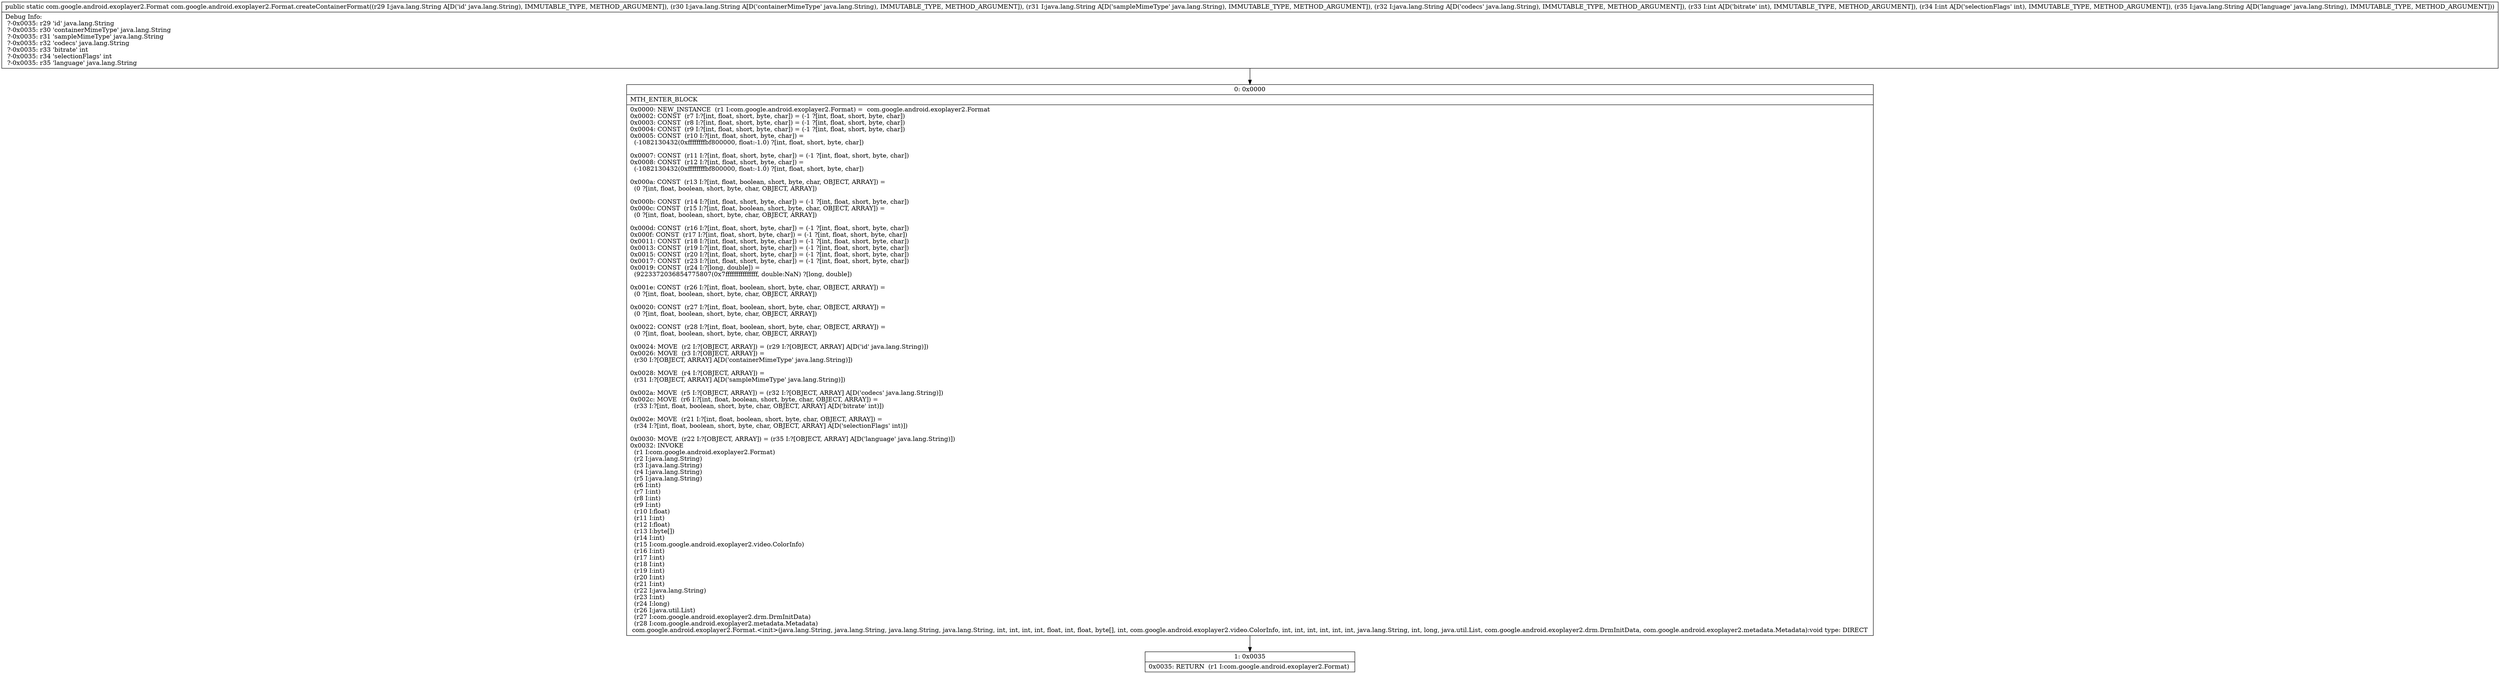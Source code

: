 digraph "CFG forcom.google.android.exoplayer2.Format.createContainerFormat(Ljava\/lang\/String;Ljava\/lang\/String;Ljava\/lang\/String;Ljava\/lang\/String;IILjava\/lang\/String;)Lcom\/google\/android\/exoplayer2\/Format;" {
Node_0 [shape=record,label="{0\:\ 0x0000|MTH_ENTER_BLOCK\l|0x0000: NEW_INSTANCE  (r1 I:com.google.android.exoplayer2.Format) =  com.google.android.exoplayer2.Format \l0x0002: CONST  (r7 I:?[int, float, short, byte, char]) = (\-1 ?[int, float, short, byte, char]) \l0x0003: CONST  (r8 I:?[int, float, short, byte, char]) = (\-1 ?[int, float, short, byte, char]) \l0x0004: CONST  (r9 I:?[int, float, short, byte, char]) = (\-1 ?[int, float, short, byte, char]) \l0x0005: CONST  (r10 I:?[int, float, short, byte, char]) = \l  (\-1082130432(0xffffffffbf800000, float:\-1.0) ?[int, float, short, byte, char])\l \l0x0007: CONST  (r11 I:?[int, float, short, byte, char]) = (\-1 ?[int, float, short, byte, char]) \l0x0008: CONST  (r12 I:?[int, float, short, byte, char]) = \l  (\-1082130432(0xffffffffbf800000, float:\-1.0) ?[int, float, short, byte, char])\l \l0x000a: CONST  (r13 I:?[int, float, boolean, short, byte, char, OBJECT, ARRAY]) = \l  (0 ?[int, float, boolean, short, byte, char, OBJECT, ARRAY])\l \l0x000b: CONST  (r14 I:?[int, float, short, byte, char]) = (\-1 ?[int, float, short, byte, char]) \l0x000c: CONST  (r15 I:?[int, float, boolean, short, byte, char, OBJECT, ARRAY]) = \l  (0 ?[int, float, boolean, short, byte, char, OBJECT, ARRAY])\l \l0x000d: CONST  (r16 I:?[int, float, short, byte, char]) = (\-1 ?[int, float, short, byte, char]) \l0x000f: CONST  (r17 I:?[int, float, short, byte, char]) = (\-1 ?[int, float, short, byte, char]) \l0x0011: CONST  (r18 I:?[int, float, short, byte, char]) = (\-1 ?[int, float, short, byte, char]) \l0x0013: CONST  (r19 I:?[int, float, short, byte, char]) = (\-1 ?[int, float, short, byte, char]) \l0x0015: CONST  (r20 I:?[int, float, short, byte, char]) = (\-1 ?[int, float, short, byte, char]) \l0x0017: CONST  (r23 I:?[int, float, short, byte, char]) = (\-1 ?[int, float, short, byte, char]) \l0x0019: CONST  (r24 I:?[long, double]) = \l  (9223372036854775807(0x7fffffffffffffff, double:NaN) ?[long, double])\l \l0x001e: CONST  (r26 I:?[int, float, boolean, short, byte, char, OBJECT, ARRAY]) = \l  (0 ?[int, float, boolean, short, byte, char, OBJECT, ARRAY])\l \l0x0020: CONST  (r27 I:?[int, float, boolean, short, byte, char, OBJECT, ARRAY]) = \l  (0 ?[int, float, boolean, short, byte, char, OBJECT, ARRAY])\l \l0x0022: CONST  (r28 I:?[int, float, boolean, short, byte, char, OBJECT, ARRAY]) = \l  (0 ?[int, float, boolean, short, byte, char, OBJECT, ARRAY])\l \l0x0024: MOVE  (r2 I:?[OBJECT, ARRAY]) = (r29 I:?[OBJECT, ARRAY] A[D('id' java.lang.String)]) \l0x0026: MOVE  (r3 I:?[OBJECT, ARRAY]) = \l  (r30 I:?[OBJECT, ARRAY] A[D('containerMimeType' java.lang.String)])\l \l0x0028: MOVE  (r4 I:?[OBJECT, ARRAY]) = \l  (r31 I:?[OBJECT, ARRAY] A[D('sampleMimeType' java.lang.String)])\l \l0x002a: MOVE  (r5 I:?[OBJECT, ARRAY]) = (r32 I:?[OBJECT, ARRAY] A[D('codecs' java.lang.String)]) \l0x002c: MOVE  (r6 I:?[int, float, boolean, short, byte, char, OBJECT, ARRAY]) = \l  (r33 I:?[int, float, boolean, short, byte, char, OBJECT, ARRAY] A[D('bitrate' int)])\l \l0x002e: MOVE  (r21 I:?[int, float, boolean, short, byte, char, OBJECT, ARRAY]) = \l  (r34 I:?[int, float, boolean, short, byte, char, OBJECT, ARRAY] A[D('selectionFlags' int)])\l \l0x0030: MOVE  (r22 I:?[OBJECT, ARRAY]) = (r35 I:?[OBJECT, ARRAY] A[D('language' java.lang.String)]) \l0x0032: INVOKE  \l  (r1 I:com.google.android.exoplayer2.Format)\l  (r2 I:java.lang.String)\l  (r3 I:java.lang.String)\l  (r4 I:java.lang.String)\l  (r5 I:java.lang.String)\l  (r6 I:int)\l  (r7 I:int)\l  (r8 I:int)\l  (r9 I:int)\l  (r10 I:float)\l  (r11 I:int)\l  (r12 I:float)\l  (r13 I:byte[])\l  (r14 I:int)\l  (r15 I:com.google.android.exoplayer2.video.ColorInfo)\l  (r16 I:int)\l  (r17 I:int)\l  (r18 I:int)\l  (r19 I:int)\l  (r20 I:int)\l  (r21 I:int)\l  (r22 I:java.lang.String)\l  (r23 I:int)\l  (r24 I:long)\l  (r26 I:java.util.List)\l  (r27 I:com.google.android.exoplayer2.drm.DrmInitData)\l  (r28 I:com.google.android.exoplayer2.metadata.Metadata)\l com.google.android.exoplayer2.Format.\<init\>(java.lang.String, java.lang.String, java.lang.String, java.lang.String, int, int, int, int, float, int, float, byte[], int, com.google.android.exoplayer2.video.ColorInfo, int, int, int, int, int, int, java.lang.String, int, long, java.util.List, com.google.android.exoplayer2.drm.DrmInitData, com.google.android.exoplayer2.metadata.Metadata):void type: DIRECT \l}"];
Node_1 [shape=record,label="{1\:\ 0x0035|0x0035: RETURN  (r1 I:com.google.android.exoplayer2.Format) \l}"];
MethodNode[shape=record,label="{public static com.google.android.exoplayer2.Format com.google.android.exoplayer2.Format.createContainerFormat((r29 I:java.lang.String A[D('id' java.lang.String), IMMUTABLE_TYPE, METHOD_ARGUMENT]), (r30 I:java.lang.String A[D('containerMimeType' java.lang.String), IMMUTABLE_TYPE, METHOD_ARGUMENT]), (r31 I:java.lang.String A[D('sampleMimeType' java.lang.String), IMMUTABLE_TYPE, METHOD_ARGUMENT]), (r32 I:java.lang.String A[D('codecs' java.lang.String), IMMUTABLE_TYPE, METHOD_ARGUMENT]), (r33 I:int A[D('bitrate' int), IMMUTABLE_TYPE, METHOD_ARGUMENT]), (r34 I:int A[D('selectionFlags' int), IMMUTABLE_TYPE, METHOD_ARGUMENT]), (r35 I:java.lang.String A[D('language' java.lang.String), IMMUTABLE_TYPE, METHOD_ARGUMENT]))  | Debug Info:\l  ?\-0x0035: r29 'id' java.lang.String\l  ?\-0x0035: r30 'containerMimeType' java.lang.String\l  ?\-0x0035: r31 'sampleMimeType' java.lang.String\l  ?\-0x0035: r32 'codecs' java.lang.String\l  ?\-0x0035: r33 'bitrate' int\l  ?\-0x0035: r34 'selectionFlags' int\l  ?\-0x0035: r35 'language' java.lang.String\l}"];
MethodNode -> Node_0;
Node_0 -> Node_1;
}

